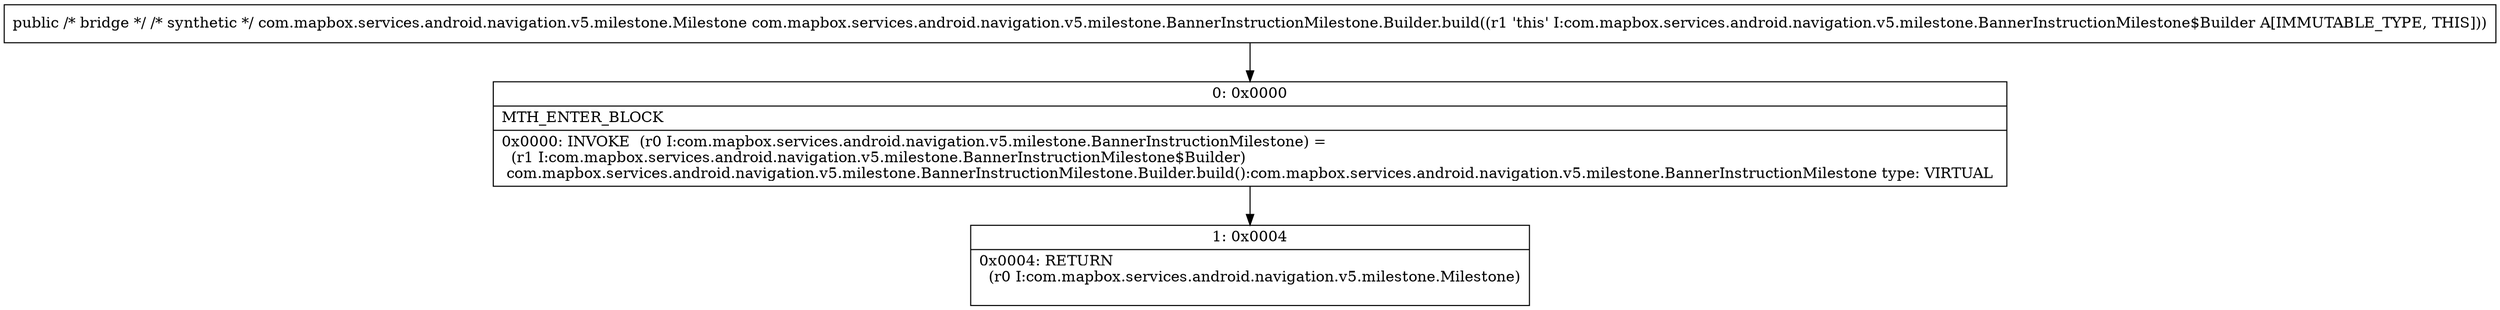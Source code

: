 digraph "CFG forcom.mapbox.services.android.navigation.v5.milestone.BannerInstructionMilestone.Builder.build()Lcom\/mapbox\/services\/android\/navigation\/v5\/milestone\/Milestone;" {
Node_0 [shape=record,label="{0\:\ 0x0000|MTH_ENTER_BLOCK\l|0x0000: INVOKE  (r0 I:com.mapbox.services.android.navigation.v5.milestone.BannerInstructionMilestone) = \l  (r1 I:com.mapbox.services.android.navigation.v5.milestone.BannerInstructionMilestone$Builder)\l com.mapbox.services.android.navigation.v5.milestone.BannerInstructionMilestone.Builder.build():com.mapbox.services.android.navigation.v5.milestone.BannerInstructionMilestone type: VIRTUAL \l}"];
Node_1 [shape=record,label="{1\:\ 0x0004|0x0004: RETURN  \l  (r0 I:com.mapbox.services.android.navigation.v5.milestone.Milestone)\l \l}"];
MethodNode[shape=record,label="{public \/* bridge *\/ \/* synthetic *\/ com.mapbox.services.android.navigation.v5.milestone.Milestone com.mapbox.services.android.navigation.v5.milestone.BannerInstructionMilestone.Builder.build((r1 'this' I:com.mapbox.services.android.navigation.v5.milestone.BannerInstructionMilestone$Builder A[IMMUTABLE_TYPE, THIS])) }"];
MethodNode -> Node_0;
Node_0 -> Node_1;
}


